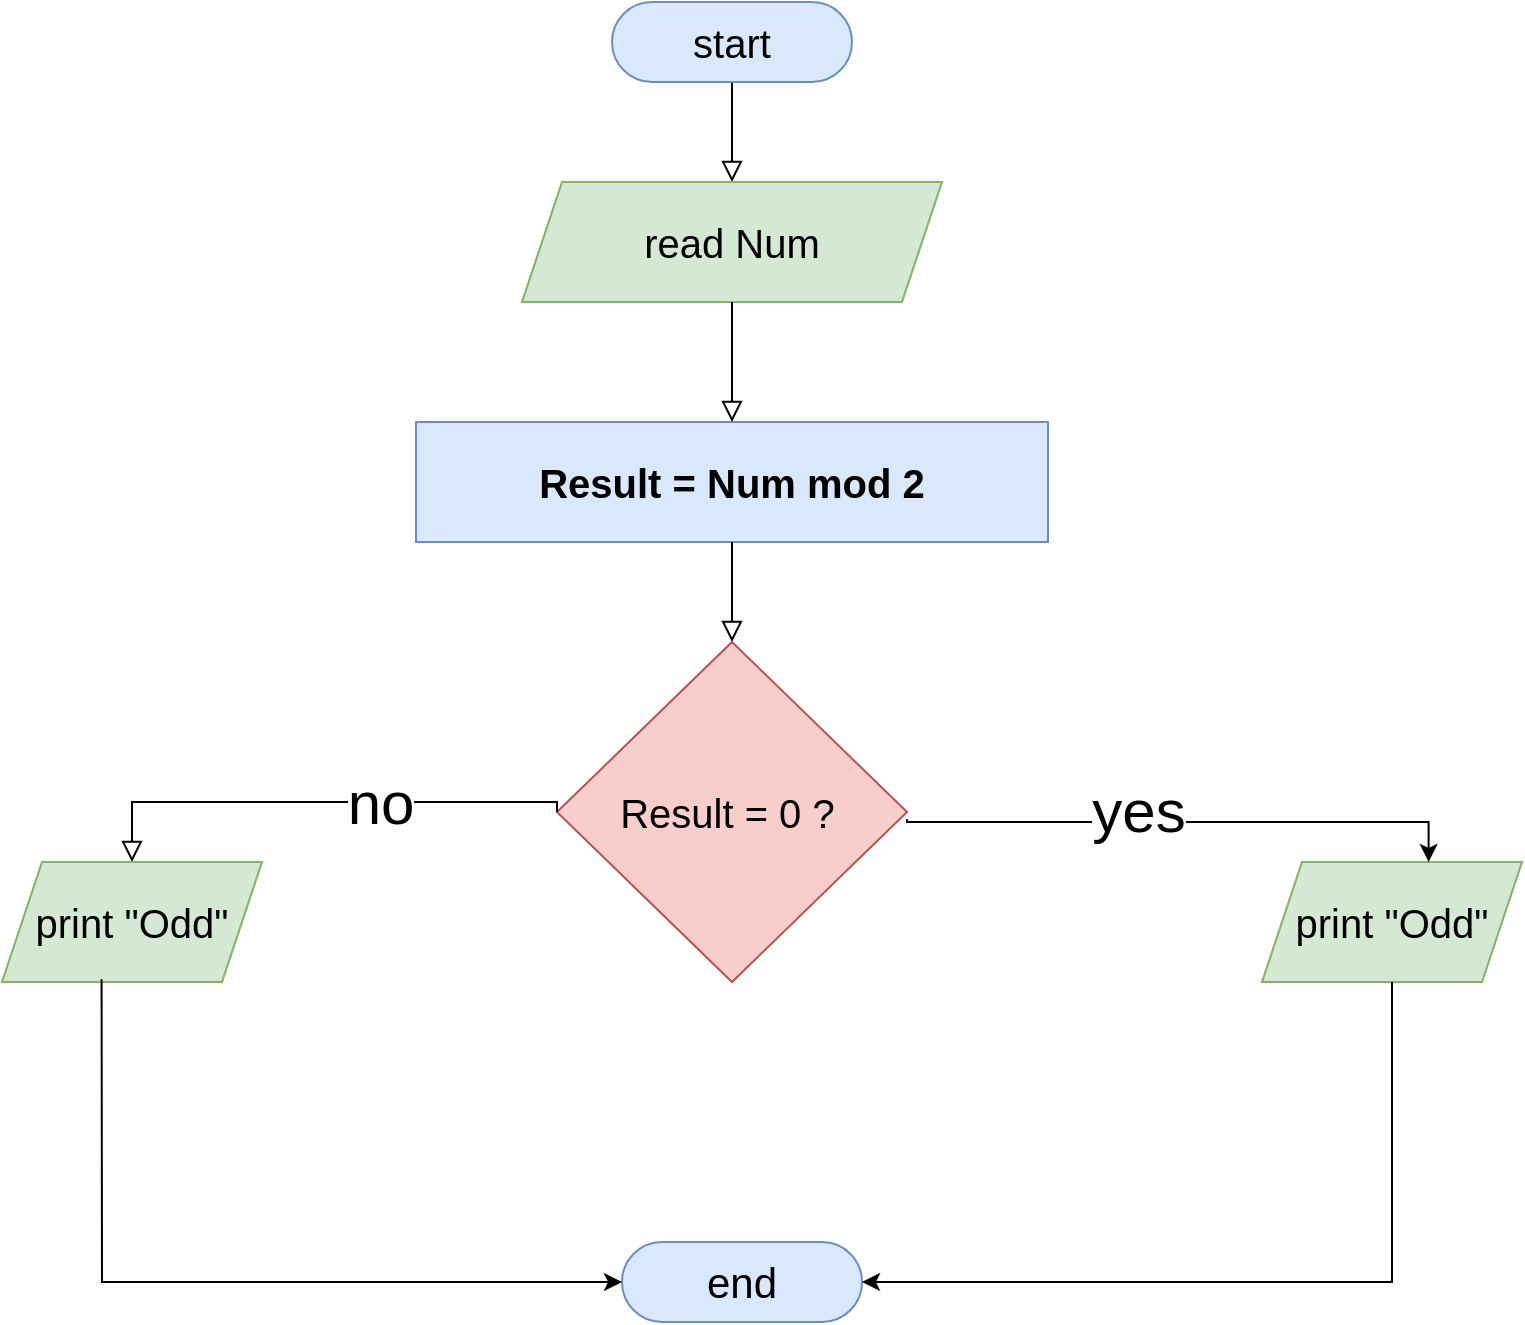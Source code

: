 <mxfile version="23.0.0" type="device">
  <diagram id="C5RBs43oDa-KdzZeNtuy" name="Page-1">
    <mxGraphModel dx="1387" dy="802" grid="1" gridSize="10" guides="1" tooltips="1" connect="1" arrows="1" fold="1" page="1" pageScale="1" pageWidth="827" pageHeight="1169" math="0" shadow="0">
      <root>
        <mxCell id="WIyWlLk6GJQsqaUBKTNV-0" />
        <mxCell id="WIyWlLk6GJQsqaUBKTNV-1" parent="WIyWlLk6GJQsqaUBKTNV-0" />
        <mxCell id="tfN6FC_vOaqOsE_hunRQ-7" value="" style="rounded=0;html=1;jettySize=auto;orthogonalLoop=1;fontSize=11;endArrow=block;endFill=0;endSize=8;strokeWidth=1;shadow=0;labelBackgroundColor=none;edgeStyle=orthogonalEdgeStyle;entryX=0.5;entryY=0;entryDx=0;entryDy=0;" edge="1" source="tfN6FC_vOaqOsE_hunRQ-8" target="tfN6FC_vOaqOsE_hunRQ-11" parent="WIyWlLk6GJQsqaUBKTNV-1">
          <mxGeometry relative="1" as="geometry">
            <mxPoint x="425" y="150" as="targetPoint" />
          </mxGeometry>
        </mxCell>
        <mxCell id="tfN6FC_vOaqOsE_hunRQ-8" value="&lt;font style=&quot;font-size: 20px;&quot;&gt;start&lt;/font&gt;" style="rounded=1;whiteSpace=wrap;html=1;fontSize=12;glass=0;strokeWidth=1;shadow=0;arcSize=50;fillColor=#dae8fc;strokeColor=#6c8ebf;" vertex="1" parent="WIyWlLk6GJQsqaUBKTNV-1">
          <mxGeometry x="355" y="70" width="120" height="40" as="geometry" />
        </mxCell>
        <mxCell id="tfN6FC_vOaqOsE_hunRQ-9" value="&lt;font style=&quot;font-size: 21px;&quot;&gt;end&lt;/font&gt;" style="rounded=1;whiteSpace=wrap;html=1;arcSize=50;fillColor=#dae8fc;strokeColor=#6c8ebf;" vertex="1" parent="WIyWlLk6GJQsqaUBKTNV-1">
          <mxGeometry x="360" y="690" width="120" height="40" as="geometry" />
        </mxCell>
        <mxCell id="tfN6FC_vOaqOsE_hunRQ-11" value="&lt;font style=&quot;font-size: 20px;&quot;&gt;read Num&lt;/font&gt;" style="shape=parallelogram;perimeter=parallelogramPerimeter;whiteSpace=wrap;html=1;fixedSize=1;fillColor=#d5e8d4;strokeColor=#82b366;" vertex="1" parent="WIyWlLk6GJQsqaUBKTNV-1">
          <mxGeometry x="310" y="160" width="210" height="60" as="geometry" />
        </mxCell>
        <mxCell id="tfN6FC_vOaqOsE_hunRQ-14" value="&lt;h3&gt;&lt;font style=&quot;font-size: 20px;&quot;&gt;Result = Num mod 2&lt;/font&gt;&lt;/h3&gt;" style="rounded=0;whiteSpace=wrap;html=1;fillColor=#dae8fc;strokeColor=#6c8ebf;" vertex="1" parent="WIyWlLk6GJQsqaUBKTNV-1">
          <mxGeometry x="257" y="280" width="316" height="60" as="geometry" />
        </mxCell>
        <mxCell id="tfN6FC_vOaqOsE_hunRQ-15" value="" style="rounded=0;html=1;jettySize=auto;orthogonalLoop=1;fontSize=11;endArrow=block;endFill=0;endSize=8;strokeWidth=1;shadow=0;labelBackgroundColor=none;edgeStyle=orthogonalEdgeStyle;entryX=0.5;entryY=0;entryDx=0;entryDy=0;" edge="1" parent="WIyWlLk6GJQsqaUBKTNV-1" source="tfN6FC_vOaqOsE_hunRQ-11" target="tfN6FC_vOaqOsE_hunRQ-14">
          <mxGeometry relative="1" as="geometry">
            <mxPoint x="414" y="270" as="targetPoint" />
            <mxPoint x="414" y="220" as="sourcePoint" />
          </mxGeometry>
        </mxCell>
        <mxCell id="tfN6FC_vOaqOsE_hunRQ-16" value="&lt;font style=&quot;font-size: 20px;&quot;&gt;&lt;font style=&quot;font-size: 20px;&quot;&gt;R&lt;/font&gt;esult = 0 ?&amp;nbsp;&lt;/font&gt;" style="rhombus;whiteSpace=wrap;html=1;fillColor=#f8cecc;strokeColor=#b85450;" vertex="1" parent="WIyWlLk6GJQsqaUBKTNV-1">
          <mxGeometry x="327.5" y="390" width="175" height="170" as="geometry" />
        </mxCell>
        <mxCell id="tfN6FC_vOaqOsE_hunRQ-17" value="" style="rounded=0;html=1;jettySize=auto;orthogonalLoop=1;fontSize=11;endArrow=block;endFill=0;endSize=8;strokeWidth=1;shadow=0;labelBackgroundColor=none;edgeStyle=orthogonalEdgeStyle;exitX=0.5;exitY=1;exitDx=0;exitDy=0;" edge="1" parent="WIyWlLk6GJQsqaUBKTNV-1" source="tfN6FC_vOaqOsE_hunRQ-14" target="tfN6FC_vOaqOsE_hunRQ-16">
          <mxGeometry relative="1" as="geometry">
            <mxPoint x="414" y="360" as="targetPoint" />
            <mxPoint x="419" y="360" as="sourcePoint" />
            <Array as="points" />
          </mxGeometry>
        </mxCell>
        <mxCell id="tfN6FC_vOaqOsE_hunRQ-18" value="" style="rounded=0;html=1;jettySize=auto;orthogonalLoop=1;fontSize=11;endArrow=block;endFill=0;endSize=8;strokeWidth=1;shadow=0;labelBackgroundColor=none;edgeStyle=orthogonalEdgeStyle;exitX=0;exitY=0.5;exitDx=0;exitDy=0;entryX=0.5;entryY=0;entryDx=0;entryDy=0;curved=0;" edge="1" parent="WIyWlLk6GJQsqaUBKTNV-1" source="tfN6FC_vOaqOsE_hunRQ-16" target="tfN6FC_vOaqOsE_hunRQ-20">
          <mxGeometry relative="1" as="geometry">
            <mxPoint x="130" y="425" as="targetPoint" />
            <mxPoint x="342.5" y="400" as="sourcePoint" />
            <Array as="points">
              <mxPoint x="327" y="470" />
              <mxPoint x="115" y="470" />
            </Array>
          </mxGeometry>
        </mxCell>
        <mxCell id="tfN6FC_vOaqOsE_hunRQ-21" value="&lt;font style=&quot;font-size: 30px;&quot;&gt;no&lt;/font&gt;" style="edgeLabel;html=1;align=center;verticalAlign=middle;resizable=0;points=[];" vertex="1" connectable="0" parent="tfN6FC_vOaqOsE_hunRQ-18">
          <mxGeometry x="-0.238" y="5" relative="1" as="geometry">
            <mxPoint x="1" y="-5" as="offset" />
          </mxGeometry>
        </mxCell>
        <mxCell id="tfN6FC_vOaqOsE_hunRQ-20" value="&lt;font style=&quot;font-size: 20px;&quot;&gt;print &quot;Odd&quot;&lt;/font&gt;" style="shape=parallelogram;perimeter=parallelogramPerimeter;whiteSpace=wrap;html=1;fixedSize=1;fillColor=#d5e8d4;strokeColor=#82b366;" vertex="1" parent="WIyWlLk6GJQsqaUBKTNV-1">
          <mxGeometry x="50" y="500" width="130" height="60" as="geometry" />
        </mxCell>
        <mxCell id="tfN6FC_vOaqOsE_hunRQ-23" value="&lt;font style=&quot;font-size: 20px;&quot;&gt;print &quot;Odd&quot;&lt;/font&gt;" style="shape=parallelogram;perimeter=parallelogramPerimeter;whiteSpace=wrap;html=1;fixedSize=1;fillColor=#d5e8d4;strokeColor=#82b366;" vertex="1" parent="WIyWlLk6GJQsqaUBKTNV-1">
          <mxGeometry x="680" y="500" width="130" height="60" as="geometry" />
        </mxCell>
        <mxCell id="tfN6FC_vOaqOsE_hunRQ-25" value="" style="endArrow=classic;html=1;rounded=0;exitX=1;exitY=0.5;exitDx=0;exitDy=0;entryX=0.641;entryY=-0.061;entryDx=0;entryDy=0;entryPerimeter=0;edgeStyle=orthogonalEdgeStyle;" edge="1" parent="WIyWlLk6GJQsqaUBKTNV-1">
          <mxGeometry width="50" height="50" relative="1" as="geometry">
            <mxPoint x="502.5" y="478.66" as="sourcePoint" />
            <mxPoint x="763.33" y="500.0" as="targetPoint" />
            <Array as="points">
              <mxPoint x="503" y="480" />
              <mxPoint x="763" y="480" />
            </Array>
          </mxGeometry>
        </mxCell>
        <mxCell id="tfN6FC_vOaqOsE_hunRQ-26" value="&lt;font style=&quot;font-size: 30px;&quot;&gt;yes&lt;/font&gt;" style="edgeLabel;html=1;align=center;verticalAlign=middle;resizable=0;points=[];" vertex="1" connectable="0" parent="WIyWlLk6GJQsqaUBKTNV-1">
          <mxGeometry x="620.0" y="489.996" as="geometry">
            <mxPoint x="-2" y="-16" as="offset" />
          </mxGeometry>
        </mxCell>
        <mxCell id="tfN6FC_vOaqOsE_hunRQ-30" value="" style="endArrow=classic;html=1;rounded=0;exitX=0.383;exitY=0.978;exitDx=0;exitDy=0;exitPerimeter=0;entryX=0;entryY=0.5;entryDx=0;entryDy=0;" edge="1" parent="WIyWlLk6GJQsqaUBKTNV-1" source="tfN6FC_vOaqOsE_hunRQ-20" target="tfN6FC_vOaqOsE_hunRQ-9">
          <mxGeometry width="50" height="50" relative="1" as="geometry">
            <mxPoint x="390" y="650" as="sourcePoint" />
            <mxPoint x="100" y="730" as="targetPoint" />
            <Array as="points">
              <mxPoint x="100" y="710" />
            </Array>
          </mxGeometry>
        </mxCell>
        <mxCell id="tfN6FC_vOaqOsE_hunRQ-31" value="" style="endArrow=classic;html=1;rounded=0;entryX=1;entryY=0.5;entryDx=0;entryDy=0;exitX=0.5;exitY=1;exitDx=0;exitDy=0;" edge="1" parent="WIyWlLk6GJQsqaUBKTNV-1" source="tfN6FC_vOaqOsE_hunRQ-23" target="tfN6FC_vOaqOsE_hunRQ-9">
          <mxGeometry width="50" height="50" relative="1" as="geometry">
            <mxPoint x="390" y="540" as="sourcePoint" />
            <mxPoint x="440" y="490" as="targetPoint" />
            <Array as="points">
              <mxPoint x="745" y="710" />
            </Array>
          </mxGeometry>
        </mxCell>
      </root>
    </mxGraphModel>
  </diagram>
</mxfile>
